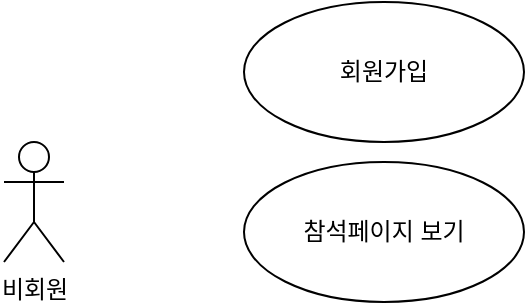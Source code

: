 <mxfile version="21.1.0" type="github">
  <diagram name="페이지-1" id="qsKO-PnUijPr59UVkcTG">
    <mxGraphModel dx="1434" dy="768" grid="1" gridSize="10" guides="1" tooltips="1" connect="1" arrows="1" fold="1" page="1" pageScale="1" pageWidth="827" pageHeight="1169" math="0" shadow="0">
      <root>
        <mxCell id="0" />
        <mxCell id="1" parent="0" />
        <mxCell id="vNzUJEoeezF1QNqRrevT-8" value="비회원&lt;br&gt;" style="shape=umlActor;verticalLabelPosition=bottom;verticalAlign=top;html=1;" vertex="1" parent="1">
          <mxGeometry x="90" y="160" width="30" height="60" as="geometry" />
        </mxCell>
        <mxCell id="vNzUJEoeezF1QNqRrevT-15" value="회원가입" style="ellipse;whiteSpace=wrap;html=1;" vertex="1" parent="1">
          <mxGeometry x="210" y="90" width="140" height="70" as="geometry" />
        </mxCell>
        <mxCell id="vNzUJEoeezF1QNqRrevT-18" value="참석페이지 보기" style="ellipse;whiteSpace=wrap;html=1;" vertex="1" parent="1">
          <mxGeometry x="210" y="170" width="140" height="70" as="geometry" />
        </mxCell>
      </root>
    </mxGraphModel>
  </diagram>
</mxfile>
